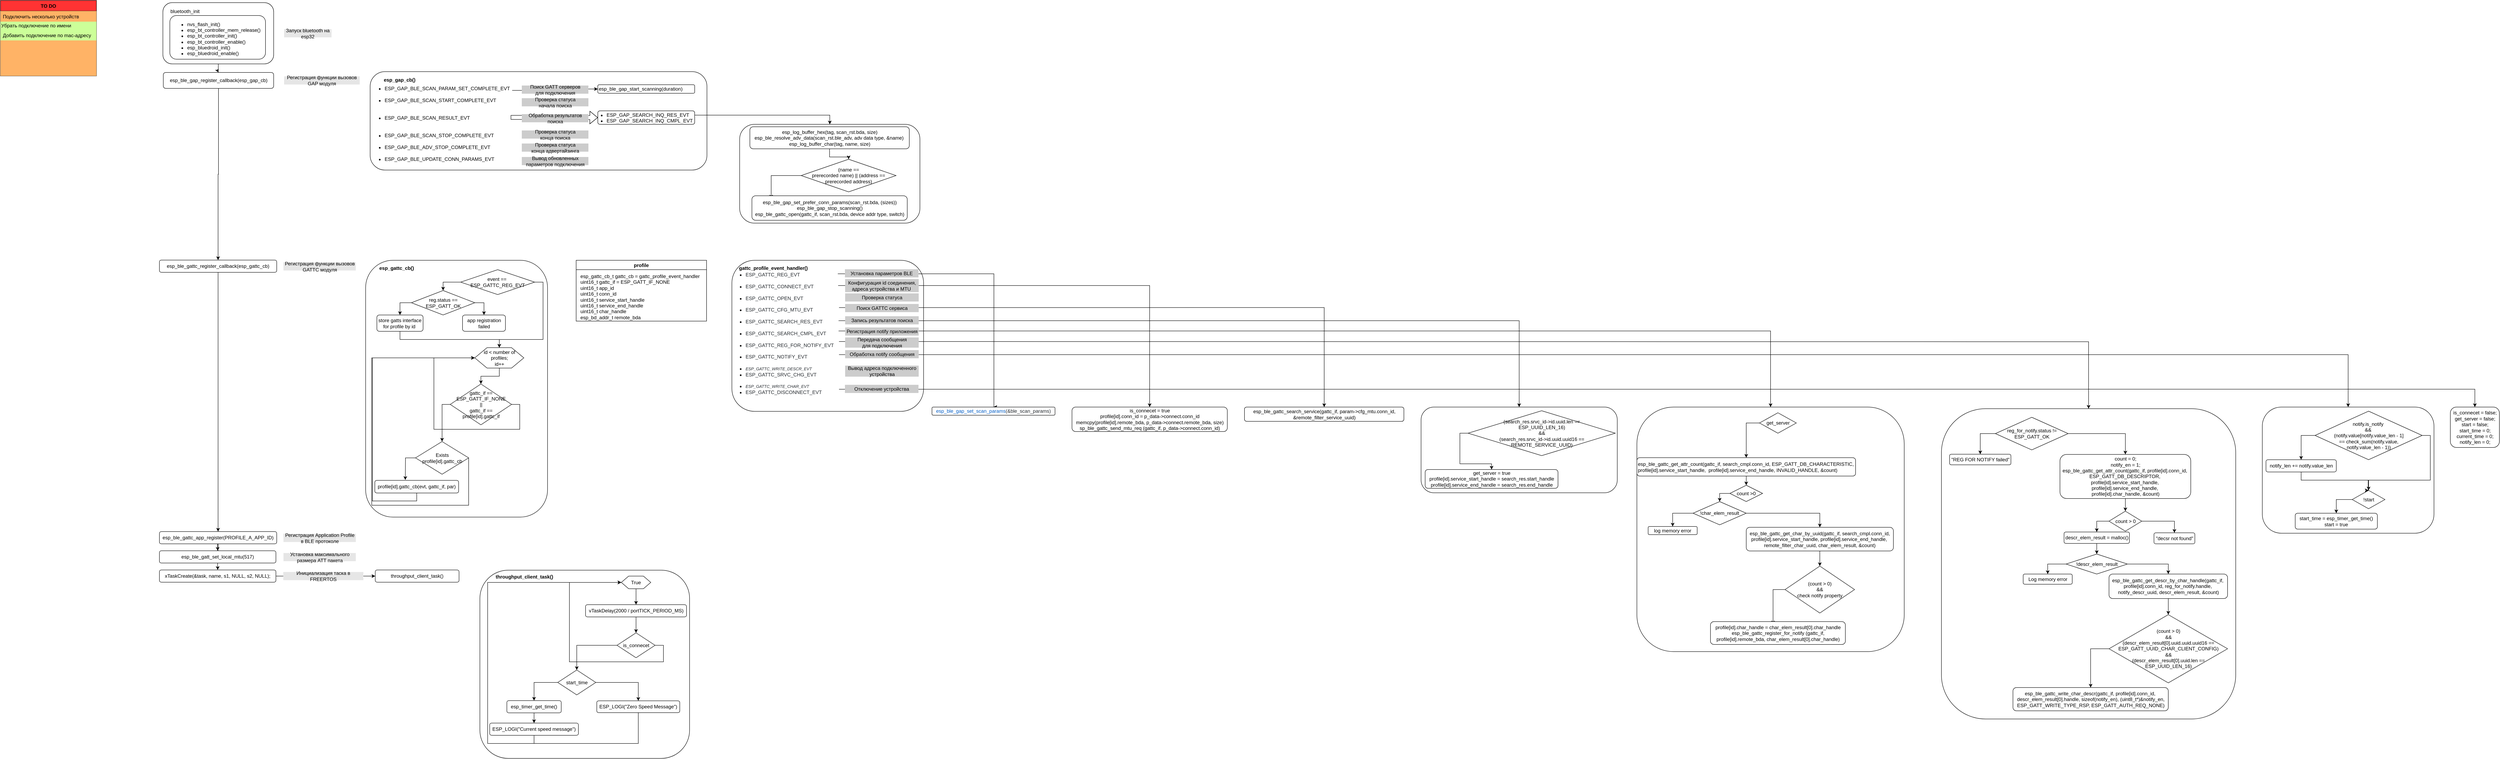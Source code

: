 <mxfile pages="1" version="11.2.4" type="github"><diagram id="eFUau2l4br_zj7SqDC2r" name="Page-1"><mxGraphModel dx="1041" dy="436" grid="1" gridSize="10" guides="1" tooltips="1" connect="1" arrows="1" fold="1" page="1" pageScale="1" pageWidth="827" pageHeight="1169" math="0" shadow="0"><root><mxCell id="0"/><mxCell id="1" parent="0"/><mxCell id="lcaCqLtSEQv4qt5QxFiG-63" value="" style="rounded=1;whiteSpace=wrap;html=1;" parent="1" vertex="1"><mxGeometry x="5573.5" y="1036" width="420" height="309" as="geometry"/></mxCell><mxCell id="vi2UaMDepS9Frm1sNCg7-20" value="" style="rounded=1;whiteSpace=wrap;html=1;shadow=0;fillColor=#FFFFFF;" parent="1" vertex="1"><mxGeometry x="933.5" y="676.5" width="445" height="629" as="geometry"/></mxCell><mxCell id="vi2UaMDepS9Frm1sNCg7-40" value="" style="rounded=1;whiteSpace=wrap;html=1;fillColor=#FFFFFF;" parent="1" vertex="1"><mxGeometry x="1848.5" y="343.5" width="441" height="242" as="geometry"/></mxCell><mxCell id="jvg7E0xUtV_aagMApHEI-1" value="" style="rounded=1;whiteSpace=wrap;html=1;shadow=0;fillColor=#FFFFFF;" parent="1" vertex="1"><mxGeometry x="944.5" y="214.5" width="824" height="241" as="geometry"/></mxCell><mxCell id="jvg7E0xUtV_aagMApHEI-121" value="" style="rounded=1;whiteSpace=wrap;html=1;shadow=0;fillColor=#FFFFFF;" parent="1" vertex="1"><mxGeometry x="1501.5" y="310.5" width="237" height="33" as="geometry"/></mxCell><mxCell id="vi2UaMDepS9Frm1sNCg7-41" style="edgeStyle=orthogonalEdgeStyle;rounded=0;orthogonalLoop=1;jettySize=auto;html=1;exitX=1;exitY=0.5;exitDx=0;exitDy=0;entryX=0.5;entryY=0;entryDx=0;entryDy=0;" parent="1" source="jvg7E0xUtV_aagMApHEI-122" target="vi2UaMDepS9Frm1sNCg7-40" edge="1"><mxGeometry relative="1" as="geometry"/></mxCell><mxCell id="jvg7E0xUtV_aagMApHEI-122" value="&lt;ul&gt;&lt;li&gt;ESP_GAP_SEARCH_INQ_RES_EVT&lt;/li&gt;&lt;li&gt;ESP_GAP_SEARCH_INQ_CMPL_EVT&lt;br&gt;&lt;/li&gt;&lt;/ul&gt;" style="text;strokeColor=none;fillColor=none;html=1;whiteSpace=wrap;verticalAlign=middle;overflow=hidden;shadow=0;" parent="1" vertex="1"><mxGeometry x="1480.5" y="299.5" width="258" height="43" as="geometry"/></mxCell><mxCell id="jvg7E0xUtV_aagMApHEI-19" style="edgeStyle=orthogonalEdgeStyle;rounded=0;orthogonalLoop=1;jettySize=auto;html=1;exitX=0.5;exitY=1;exitDx=0;exitDy=0;" parent="1" source="jvg7E0xUtV_aagMApHEI-21" target="jvg7E0xUtV_aagMApHEI-24" edge="1"><mxGeometry relative="1" as="geometry"/></mxCell><mxCell id="jvg7E0xUtV_aagMApHEI-21" value="" style="rounded=1;whiteSpace=wrap;html=1;" parent="1" vertex="1"><mxGeometry x="437.5" y="45.5" width="271" height="150" as="geometry"/></mxCell><mxCell id="jvg7E0xUtV_aagMApHEI-22" value="Запуск bluetooth на esp32" style="text;html=1;strokeColor=none;fillColor=#E6E6E6;align=center;verticalAlign=middle;whiteSpace=wrap;rounded=0;" parent="1" vertex="1"><mxGeometry x="734" y="110.5" width="116" height="20" as="geometry"/></mxCell><mxCell id="jvg7E0xUtV_aagMApHEI-23" style="edgeStyle=orthogonalEdgeStyle;rounded=0;orthogonalLoop=1;jettySize=auto;html=1;exitX=0.5;exitY=1;exitDx=0;exitDy=0;entryX=0.5;entryY=0;entryDx=0;entryDy=0;" parent="1" source="jvg7E0xUtV_aagMApHEI-24" target="jvg7E0xUtV_aagMApHEI-94" edge="1"><mxGeometry relative="1" as="geometry"/></mxCell><mxCell id="jvg7E0xUtV_aagMApHEI-24" value="esp_ble_gap_register_callback(esp_gap_cb)" style="rounded=1;whiteSpace=wrap;html=1;align=center;" parent="1" vertex="1"><mxGeometry x="438.5" y="216.5" width="270" height="39" as="geometry"/></mxCell><mxCell id="jvg7E0xUtV_aagMApHEI-25" style="edgeStyle=orthogonalEdgeStyle;rounded=0;orthogonalLoop=1;jettySize=auto;html=1;exitX=0.5;exitY=1;exitDx=0;exitDy=0;" parent="1" source="jvg7E0xUtV_aagMApHEI-27" target="jvg7E0xUtV_aagMApHEI-31" edge="1"><mxGeometry relative="1" as="geometry"/></mxCell><mxCell id="jvg7E0xUtV_aagMApHEI-26" style="edgeStyle=orthogonalEdgeStyle;rounded=0;orthogonalLoop=1;jettySize=auto;html=1;exitX=0.5;exitY=1;exitDx=0;exitDy=0;entryX=0.5;entryY=0;entryDx=0;entryDy=0;" parent="1" source="jvg7E0xUtV_aagMApHEI-27" target="jvg7E0xUtV_aagMApHEI-31" edge="1"><mxGeometry relative="1" as="geometry"/></mxCell><mxCell id="jvg7E0xUtV_aagMApHEI-27" value="esp_ble_gattc_app_register(PROFILE_A_APP_ID)" style="rounded=1;whiteSpace=wrap;html=1;" parent="1" vertex="1"><mxGeometry x="429" y="1341" width="287" height="30" as="geometry"/></mxCell><mxCell id="jvg7E0xUtV_aagMApHEI-28" value="Регистрация функции вызовов&lt;br&gt;GAP модуля" style="text;html=1;strokeColor=none;fillColor=#E6E6E6;align=center;verticalAlign=middle;whiteSpace=wrap;rounded=0;" parent="1" vertex="1"><mxGeometry x="734" y="226" width="185" height="20" as="geometry"/></mxCell><mxCell id="jvg7E0xUtV_aagMApHEI-29" style="edgeStyle=orthogonalEdgeStyle;rounded=0;orthogonalLoop=1;jettySize=auto;html=1;exitX=0.5;exitY=1;exitDx=0;exitDy=0;entryX=0.5;entryY=0;entryDx=0;entryDy=0;" parent="1" source="jvg7E0xUtV_aagMApHEI-31" target="jvg7E0xUtV_aagMApHEI-34" edge="1"><mxGeometry relative="1" as="geometry"/></mxCell><mxCell id="jvg7E0xUtV_aagMApHEI-31" value="&lt;span class=&quot;pl-c1&quot;&gt;esp_ble_gatt_set_local_mtu&lt;/span&gt;(&lt;span class=&quot;pl-c1&quot;&gt;517&lt;/span&gt;)" style="rounded=1;whiteSpace=wrap;html=1;" parent="1" vertex="1"><mxGeometry x="429" y="1388" width="285" height="30" as="geometry"/></mxCell><mxCell id="jvg7E0xUtV_aagMApHEI-32" style="edgeStyle=orthogonalEdgeStyle;rounded=0;orthogonalLoop=1;jettySize=auto;html=1;exitX=1;exitY=0.5;exitDx=0;exitDy=0;" parent="1" source="jvg7E0xUtV_aagMApHEI-34" target="jvg7E0xUtV_aagMApHEI-53" edge="1"><mxGeometry relative="1" as="geometry"/></mxCell><mxCell id="jvg7E0xUtV_aagMApHEI-34" value="&lt;span class=&quot;pl-c1&quot;&gt;xTaskCreate&lt;/span&gt;(&amp;amp;task, &lt;span class=&quot;pl-s&quot;&gt;&lt;span class=&quot;pl-pds&quot;&gt;name&lt;/span&gt;&lt;span class=&quot;pl-pds&quot;&gt;&lt;/span&gt;&lt;/span&gt;, &lt;span class=&quot;pl-c1&quot;&gt;s1&lt;/span&gt;, &lt;span class=&quot;pl-c1&quot;&gt;NULL&lt;/span&gt;, s&lt;span class=&quot;pl-c1&quot;&gt;2&lt;/span&gt;, &lt;span class=&quot;pl-c1&quot;&gt;NULL&lt;/span&gt;);" style="rounded=1;whiteSpace=wrap;html=1;" parent="1" vertex="1"><mxGeometry x="429" y="1435" width="285" height="30" as="geometry"/></mxCell><mxCell id="jvg7E0xUtV_aagMApHEI-40" value="Регистрация Application Profile&lt;br&gt;в BLE протоколе" style="text;html=1;strokeColor=none;fillColor=#E6E6E6;align=center;verticalAlign=middle;whiteSpace=wrap;rounded=0;" parent="1" vertex="1"><mxGeometry x="732.5" y="1346.5" width="177" height="20" as="geometry"/></mxCell><mxCell id="jvg7E0xUtV_aagMApHEI-50" value="Установка максимального размера ATT пакета" style="text;html=1;strokeColor=none;fillColor=#E6E6E6;align=center;verticalAlign=middle;whiteSpace=wrap;rounded=0;" parent="1" vertex="1"><mxGeometry x="732.5" y="1393.5" width="177" height="20" as="geometry"/></mxCell><mxCell id="jvg7E0xUtV_aagMApHEI-51" value="Инициализация таска в FREERTOS" style="text;html=1;strokeColor=none;fillColor=#E6E6E6;align=center;verticalAlign=middle;whiteSpace=wrap;rounded=0;" parent="1" vertex="1"><mxGeometry x="732" y="1440" width="196" height="20" as="geometry"/></mxCell><mxCell id="jvg7E0xUtV_aagMApHEI-53" value="throughput_client_task()" style="rounded=1;whiteSpace=wrap;html=1;shadow=0;fillColor=#FFFFFF;" parent="1" vertex="1"><mxGeometry x="957" y="1435" width="205" height="30" as="geometry"/></mxCell><mxCell id="jvg7E0xUtV_aagMApHEI-79" value="TO DO" style="swimlane;fontStyle=1;childLayout=stackLayout;horizontal=1;startSize=26;fillColor=#FF3333;horizontalStack=0;resizeParent=1;resizeParentMax=0;resizeLast=0;collapsible=1;marginBottom=0;shadow=0;" parent="1" vertex="1"><mxGeometry x="40" y="40" width="235" height="185" as="geometry"><mxRectangle x="825" y="28" width="65" height="26" as="alternateBounds"/></mxGeometry></mxCell><mxCell id="jvg7E0xUtV_aagMApHEI-80" value="Подключить несколько устройств" style="text;strokeColor=none;fillColor=#FFB366;align=left;verticalAlign=top;spacingLeft=4;spacingRight=4;overflow=hidden;rotatable=0;points=[[0,0.5],[1,0.5]];portConstraint=eastwest;" parent="jvg7E0xUtV_aagMApHEI-79" vertex="1"><mxGeometry y="26" width="235" height="26" as="geometry"/></mxCell><mxCell id="jvg7E0xUtV_aagMApHEI-81" value="Убрать подключение по имени" style="text;html=1;strokeColor=none;fillColor=#CCFF99;align=left;verticalAlign=middle;whiteSpace=wrap;rounded=0;" parent="jvg7E0xUtV_aagMApHEI-79" vertex="1"><mxGeometry y="52" width="235" height="20" as="geometry"/></mxCell><mxCell id="jvg7E0xUtV_aagMApHEI-82" value="Добавить подключение по mac-адресу" style="text;strokeColor=none;fillColor=#CCFF99;align=left;verticalAlign=top;spacingLeft=4;spacingRight=4;overflow=hidden;rotatable=0;points=[[0,0.5],[1,0.5]];portConstraint=eastwest;" parent="jvg7E0xUtV_aagMApHEI-79" vertex="1"><mxGeometry y="72" width="235" height="26" as="geometry"/></mxCell><mxCell id="jvg7E0xUtV_aagMApHEI-83" value="" style="text;strokeColor=none;fillColor=#FFB366;align=left;verticalAlign=top;spacingLeft=4;spacingRight=4;overflow=hidden;rotatable=0;points=[[0,0.5],[1,0.5]];portConstraint=eastwest;" parent="jvg7E0xUtV_aagMApHEI-79" vertex="1"><mxGeometry y="98" width="235" height="27" as="geometry"/></mxCell><mxCell id="jvg7E0xUtV_aagMApHEI-84" value="" style="text;html=1;strokeColor=none;fillColor=#FFB366;align=left;verticalAlign=middle;whiteSpace=wrap;rounded=0;shadow=0;" parent="jvg7E0xUtV_aagMApHEI-79" vertex="1"><mxGeometry y="125" width="235" height="20" as="geometry"/></mxCell><mxCell id="jvg7E0xUtV_aagMApHEI-85" value="" style="text;html=1;strokeColor=none;fillColor=#FFB366;align=left;verticalAlign=middle;whiteSpace=wrap;rounded=0;shadow=0;" parent="jvg7E0xUtV_aagMApHEI-79" vertex="1"><mxGeometry y="145" width="235" height="20" as="geometry"/></mxCell><mxCell id="jvg7E0xUtV_aagMApHEI-86" value="" style="text;html=1;strokeColor=none;fillColor=#FFB366;align=left;verticalAlign=middle;whiteSpace=wrap;rounded=0;shadow=0;" parent="jvg7E0xUtV_aagMApHEI-79" vertex="1"><mxGeometry y="165" width="235" height="20" as="geometry"/></mxCell><mxCell id="jvg7E0xUtV_aagMApHEI-93" style="edgeStyle=orthogonalEdgeStyle;rounded=0;orthogonalLoop=1;jettySize=auto;html=1;exitX=0.5;exitY=1;exitDx=0;exitDy=0;entryX=0.5;entryY=0;entryDx=0;entryDy=0;" parent="1" source="jvg7E0xUtV_aagMApHEI-94" target="jvg7E0xUtV_aagMApHEI-27" edge="1"><mxGeometry relative="1" as="geometry"/></mxCell><mxCell id="jvg7E0xUtV_aagMApHEI-94" value="esp_ble_gattc_register_callback(esp_gattc_cb)" style="rounded=1;whiteSpace=wrap;html=1;fillColor=none;" parent="1" vertex="1"><mxGeometry x="429" y="676" width="287" height="30" as="geometry"/></mxCell><mxCell id="jvg7E0xUtV_aagMApHEI-95" value="Регистрация функции вызовов&lt;br&gt;GATTC модуля" style="text;html=1;strokeColor=none;fillColor=#E6E6E6;align=center;verticalAlign=middle;whiteSpace=wrap;rounded=0;" parent="1" vertex="1"><mxGeometry x="732.5" y="681.5" width="177" height="20" as="geometry"/></mxCell><mxCell id="jvg7E0xUtV_aagMApHEI-110" value="esp_ble_gap_start_scanning(duration)" style="rounded=1;whiteSpace=wrap;html=1;shadow=0;fillColor=#FFFFFF;align=left;" parent="1" vertex="1"><mxGeometry x="1501.5" y="246.5" width="237" height="21" as="geometry"/></mxCell><mxCell id="jvg7E0xUtV_aagMApHEI-112" value="&lt;b&gt;esp_gap_cb()&lt;/b&gt;" style="text;html=1;strokeColor=none;fillColor=none;align=left;verticalAlign=middle;whiteSpace=wrap;rounded=0;shadow=0;" parent="1" vertex="1"><mxGeometry x="976" y="224.5" width="158" height="20" as="geometry"/></mxCell><mxCell id="jvg7E0xUtV_aagMApHEI-113" style="edgeStyle=orthogonalEdgeStyle;rounded=0;orthogonalLoop=1;jettySize=auto;html=1;exitX=1.01;exitY=0.124;exitDx=0;exitDy=0;exitPerimeter=0;entryX=0;entryY=0.5;entryDx=0;entryDy=0;" parent="1" source="jvg7E0xUtV_aagMApHEI-117" target="jvg7E0xUtV_aagMApHEI-110" edge="1"><mxGeometry relative="1" as="geometry"><mxPoint x="1275.5" y="258.5" as="sourcePoint"/><mxPoint x="1328.5" y="258.5" as="targetPoint"/></mxGeometry></mxCell><mxCell id="vi2UaMDepS9Frm1sNCg7-1" style="edgeStyle=orthogonalEdgeStyle;rounded=0;orthogonalLoop=1;jettySize=auto;html=1;exitX=1;exitY=0.44;exitDx=0;exitDy=0;entryX=0;entryY=0.5;entryDx=0;entryDy=0;exitPerimeter=0;shape=flexArrow;" parent="1" source="jvg7E0xUtV_aagMApHEI-117" target="jvg7E0xUtV_aagMApHEI-121" edge="1"><mxGeometry relative="1" as="geometry"/></mxCell><mxCell id="jvg7E0xUtV_aagMApHEI-117" value="&lt;ul&gt;&lt;li&gt;ESP_GAP_BLE_SCAN_PARAM_SET_COMPLETE_EVT&lt;br&gt;&lt;br&gt;&lt;/li&gt;&lt;li&gt;ESP_GAP_BLE_SCAN_START_COMPLETE_EVT&lt;br&gt;&lt;br&gt;&lt;br&gt;&lt;/li&gt;&lt;li&gt;ESP_GAP_BLE_SCAN_RESULT_EVT&lt;br&gt;&lt;br&gt;&lt;br&gt;&lt;/li&gt;&lt;li&gt;ESP_GAP_BLE_SCAN_STOP_COMPLETE_EVT&lt;br&gt;&lt;br&gt;&lt;/li&gt;&lt;li&gt;ESP_GAP_BLE_ADV_STOP_COMPLETE_EVT&lt;br&gt;&lt;br&gt;&lt;/li&gt;&lt;li&gt;ESP_GAP_BLE_UPDATE_CONN_PARAMS_EVT&lt;/li&gt;&lt;/ul&gt;" style="text;strokeColor=none;fillColor=none;html=1;whiteSpace=wrap;verticalAlign=middle;overflow=hidden;shadow=0;" parent="1" vertex="1"><mxGeometry x="937.5" y="234.5" width="351" height="209" as="geometry"/></mxCell><mxCell id="vi2UaMDepS9Frm1sNCg7-15" style="edgeStyle=orthogonalEdgeStyle;rounded=0;orthogonalLoop=1;jettySize=auto;html=1;exitX=0.5;exitY=1;exitDx=0;exitDy=0;entryX=0.5;entryY=0;entryDx=0;entryDy=0;" parent="1" source="jvg7E0xUtV_aagMApHEI-123" target="vi2UaMDepS9Frm1sNCg7-13" edge="1"><mxGeometry relative="1" as="geometry"/></mxCell><mxCell id="jvg7E0xUtV_aagMApHEI-123" value="esp_log_buffer_hex(tag, scan_rst.bda, size)&lt;br&gt;esp_ble_resolve_adv_data(scan_rst.ble_adv, adv data type, &amp;amp;name)&amp;nbsp;&lt;br&gt;esp_log_buffer_char(tag, name, size)&lt;br&gt;" style="rounded=1;whiteSpace=wrap;html=1;shadow=0;fillColor=#FFFFFF;align=center;" parent="1" vertex="1"><mxGeometry x="1873.5" y="349.5" width="390" height="54" as="geometry"/></mxCell><mxCell id="jvg7E0xUtV_aagMApHEI-257" value="bluetooth_init" style="text;html=1;strokeColor=none;fillColor=none;align=left;verticalAlign=middle;whiteSpace=wrap;rounded=0;" parent="1" vertex="1"><mxGeometry x="454" y="56.833" width="40" height="20" as="geometry"/></mxCell><mxCell id="jvg7E0xUtV_aagMApHEI-16" value="" style="rounded=1;whiteSpace=wrap;html=1;" parent="1" vertex="1"><mxGeometry x="454.5" y="77" width="234" height="107" as="geometry"/></mxCell><mxCell id="jvg7E0xUtV_aagMApHEI-17" value="&lt;ul&gt;&lt;li&gt;nvs_flash_init()&lt;/li&gt;&lt;li&gt;esp_bt_controller_mem_release()&lt;/li&gt;&lt;li&gt;esp_bt_controller_init()&lt;/li&gt;&lt;li&gt;esp_bt_controller_enable()&lt;/li&gt;&lt;li&gt;esp_bluedroid_init()&lt;/li&gt;&lt;li&gt;esp_bluedroid_enable()&lt;/li&gt;&lt;/ul&gt;" style="text;strokeColor=none;fillColor=none;html=1;whiteSpace=wrap;verticalAlign=middle;overflow=hidden;" parent="1" vertex="1"><mxGeometry x="454.5" y="77" width="228" height="104" as="geometry"/></mxCell><mxCell id="jvg7E0xUtV_aagMApHEI-258" value="Поиск GATT серверов&lt;br&gt;для подключения" style="text;html=1;strokeColor=none;fillColor=#CCCCCC;align=center;verticalAlign=middle;whiteSpace=wrap;rounded=0;" parent="1" vertex="1"><mxGeometry x="1315.5" y="248.5" width="163" height="20" as="geometry"/></mxCell><mxCell id="vi2UaMDepS9Frm1sNCg7-2" value="Проверка статуса &lt;br&gt;начала поиска" style="text;html=1;strokeColor=none;fillColor=#CCCCCC;align=center;verticalAlign=middle;whiteSpace=wrap;rounded=0;" parent="1" vertex="1"><mxGeometry x="1315.5" y="279.5" width="163" height="20" as="geometry"/></mxCell><mxCell id="vi2UaMDepS9Frm1sNCg7-7" value="Обработка результатов поиска" style="text;html=1;strokeColor=none;fillColor=#CCCCCC;align=center;verticalAlign=middle;whiteSpace=wrap;rounded=0;" parent="1" vertex="1"><mxGeometry x="1315.5" y="318.5" width="163" height="20" as="geometry"/></mxCell><mxCell id="vi2UaMDepS9Frm1sNCg7-8" value="Проверка статуса&lt;br&gt;конца поиска" style="text;html=1;strokeColor=none;fillColor=#CCCCCC;align=center;verticalAlign=middle;whiteSpace=wrap;rounded=0;" parent="1" vertex="1"><mxGeometry x="1315.5" y="358.5" width="163" height="20" as="geometry"/></mxCell><mxCell id="vi2UaMDepS9Frm1sNCg7-9" value="Проверка статуса&lt;br&gt;конца адвертайзинга" style="text;html=1;strokeColor=none;fillColor=#CCCCCC;align=center;verticalAlign=middle;whiteSpace=wrap;rounded=0;" parent="1" vertex="1"><mxGeometry x="1315.5" y="390.5" width="163" height="20" as="geometry"/></mxCell><mxCell id="vi2UaMDepS9Frm1sNCg7-10" value="Вывод обновленных параметров подключения" style="text;html=1;strokeColor=none;fillColor=#CCCCCC;align=center;verticalAlign=middle;whiteSpace=wrap;rounded=0;" parent="1" vertex="1"><mxGeometry x="1315.5" y="423.5" width="163" height="20" as="geometry"/></mxCell><mxCell id="vi2UaMDepS9Frm1sNCg7-19" style="edgeStyle=orthogonalEdgeStyle;rounded=0;orthogonalLoop=1;jettySize=auto;html=1;exitX=0;exitY=0.5;exitDx=0;exitDy=0;entryX=0.124;entryY=0.111;entryDx=0;entryDy=0;entryPerimeter=0;" parent="1" source="vi2UaMDepS9Frm1sNCg7-13" target="vi2UaMDepS9Frm1sNCg7-18" edge="1"><mxGeometry relative="1" as="geometry"><Array as="points"><mxPoint x="1925.5" y="468.5"/></Array></mxGeometry></mxCell><mxCell id="vi2UaMDepS9Frm1sNCg7-13" value="(name == &lt;br&gt;prerecorded name) || (address ==&lt;br&gt;prerecorded address)" style="rhombus;whiteSpace=wrap;html=1;fillColor=#FFFFFF;" parent="1" vertex="1"><mxGeometry x="1999" y="429" width="232" height="80" as="geometry"/></mxCell><mxCell id="vi2UaMDepS9Frm1sNCg7-18" value="esp_ble_gap_set_prefer_conn_params(scan_rst.bda, (sizes))&lt;br&gt;esp_ble_gap_stop_scanning()&lt;br&gt;esp_ble_gattc_open(gattc_if, scan_rst.bda, device addr type, switch)" style="rounded=1;whiteSpace=wrap;html=1;fillColor=#FFFFFF;" parent="1" vertex="1"><mxGeometry x="1878.5" y="518.5" width="380" height="60" as="geometry"/></mxCell><mxCell id="vi2UaMDepS9Frm1sNCg7-24" value="&lt;b&gt;esp_gattc_cb()&lt;/b&gt;" style="text;html=1;strokeColor=none;fillColor=none;align=left;verticalAlign=middle;whiteSpace=wrap;rounded=0;shadow=0;" parent="1" vertex="1"><mxGeometry x="964.5" y="686" width="158" height="20" as="geometry"/></mxCell><mxCell id="vi2UaMDepS9Frm1sNCg7-44" style="edgeStyle=orthogonalEdgeStyle;rounded=0;orthogonalLoop=1;jettySize=auto;html=1;exitX=0;exitY=0.5;exitDx=0;exitDy=0;" parent="1" source="vi2UaMDepS9Frm1sNCg7-42" target="vi2UaMDepS9Frm1sNCg7-43" edge="1"><mxGeometry relative="1" as="geometry"/></mxCell><mxCell id="vi2UaMDepS9Frm1sNCg7-52" style="edgeStyle=orthogonalEdgeStyle;rounded=0;orthogonalLoop=1;jettySize=auto;html=1;exitX=1;exitY=0.5;exitDx=0;exitDy=0;entryX=0.5;entryY=0;entryDx=0;entryDy=0;" parent="1" source="vi2UaMDepS9Frm1sNCg7-42" target="vi2UaMDepS9Frm1sNCg7-51" edge="1"><mxGeometry relative="1" as="geometry"><Array as="points"><mxPoint x="1367.5" y="730.5"/><mxPoint x="1367.5" y="870.5"/><mxPoint x="1260.5" y="870.5"/></Array></mxGeometry></mxCell><mxCell id="vi2UaMDepS9Frm1sNCg7-42" value="event ==&amp;nbsp; ESP_GATTC_REG_EVT" style="rhombus;whiteSpace=wrap;html=1;fillColor=#FFFFFF;" parent="1" vertex="1"><mxGeometry x="1166" y="699.5" width="181" height="61" as="geometry"/></mxCell><mxCell id="vi2UaMDepS9Frm1sNCg7-45" style="edgeStyle=orthogonalEdgeStyle;rounded=0;orthogonalLoop=1;jettySize=auto;html=1;exitX=0;exitY=0.5;exitDx=0;exitDy=0;" parent="1" source="vi2UaMDepS9Frm1sNCg7-43" target="vi2UaMDepS9Frm1sNCg7-46" edge="1"><mxGeometry relative="1" as="geometry"><mxPoint x="1000.5" y="830.5" as="targetPoint"/></mxGeometry></mxCell><mxCell id="vi2UaMDepS9Frm1sNCg7-49" style="edgeStyle=orthogonalEdgeStyle;rounded=0;orthogonalLoop=1;jettySize=auto;html=1;exitX=1;exitY=0.5;exitDx=0;exitDy=0;" parent="1" source="vi2UaMDepS9Frm1sNCg7-43" target="vi2UaMDepS9Frm1sNCg7-50" edge="1"><mxGeometry relative="1" as="geometry"><mxPoint x="1220.5" y="810.5" as="targetPoint"/></mxGeometry></mxCell><mxCell id="vi2UaMDepS9Frm1sNCg7-43" value="reg.status == ESP_GATT_OK" style="rhombus;whiteSpace=wrap;html=1;fillColor=#FFFFFF;" parent="1" vertex="1"><mxGeometry x="1045.5" y="750.5" width="155" height="60" as="geometry"/></mxCell><mxCell id="vi2UaMDepS9Frm1sNCg7-53" style="edgeStyle=orthogonalEdgeStyle;rounded=0;orthogonalLoop=1;jettySize=auto;html=1;exitX=0.5;exitY=1;exitDx=0;exitDy=0;" parent="1" source="vi2UaMDepS9Frm1sNCg7-46" target="vi2UaMDepS9Frm1sNCg7-51" edge="1"><mxGeometry relative="1" as="geometry"/></mxCell><mxCell id="vi2UaMDepS9Frm1sNCg7-46" value="store gatts interface for profile by id&amp;nbsp;" style="rounded=1;whiteSpace=wrap;html=1;" parent="1" vertex="1"><mxGeometry x="961" y="810.5" width="113" height="40" as="geometry"/></mxCell><mxCell id="vi2UaMDepS9Frm1sNCg7-50" value="app registration failed" style="rounded=1;whiteSpace=wrap;html=1;" parent="1" vertex="1"><mxGeometry x="1170.5" y="810.5" width="105" height="40" as="geometry"/></mxCell><mxCell id="vi2UaMDepS9Frm1sNCg7-55" style="edgeStyle=orthogonalEdgeStyle;rounded=0;orthogonalLoop=1;jettySize=auto;html=1;exitX=0.5;exitY=1;exitDx=0;exitDy=0;entryX=0.5;entryY=0;entryDx=0;entryDy=0;" parent="1" source="vi2UaMDepS9Frm1sNCg7-51" target="vi2UaMDepS9Frm1sNCg7-54" edge="1"><mxGeometry relative="1" as="geometry"/></mxCell><mxCell id="vi2UaMDepS9Frm1sNCg7-51" value="id &amp;lt; number of profiles;&lt;br&gt;id++" style="shape=hexagon;perimeter=hexagonPerimeter2;whiteSpace=wrap;html=1;" parent="1" vertex="1"><mxGeometry x="1200.5" y="890.5" width="120" height="50" as="geometry"/></mxCell><mxCell id="vi2UaMDepS9Frm1sNCg7-57" style="edgeStyle=orthogonalEdgeStyle;rounded=0;orthogonalLoop=1;jettySize=auto;html=1;exitX=0;exitY=0.5;exitDx=0;exitDy=0;entryX=0.5;entryY=0;entryDx=0;entryDy=0;" parent="1" source="vi2UaMDepS9Frm1sNCg7-54" target="vi2UaMDepS9Frm1sNCg7-56" edge="1"><mxGeometry relative="1" as="geometry"/></mxCell><mxCell id="vi2UaMDepS9Frm1sNCg7-58" style="edgeStyle=orthogonalEdgeStyle;rounded=0;orthogonalLoop=1;jettySize=auto;html=1;exitX=1;exitY=0.5;exitDx=0;exitDy=0;entryX=0;entryY=0.5;entryDx=0;entryDy=0;" parent="1" source="vi2UaMDepS9Frm1sNCg7-54" target="vi2UaMDepS9Frm1sNCg7-51" edge="1"><mxGeometry relative="1" as="geometry"><Array as="points"><mxPoint x="1310.5" y="1029.5"/><mxPoint x="1310.5" y="1090.5"/><mxPoint x="1100.5" y="1090.5"/><mxPoint x="1100.5" y="915.5"/></Array></mxGeometry></mxCell><mxCell id="vi2UaMDepS9Frm1sNCg7-54" value="gattc_if == ESP_GATT_IF_NONE&lt;br&gt;||&lt;br&gt;gattc_if == profile[id].gattc_if" style="rhombus;whiteSpace=wrap;html=1;fillColor=#FFFFFF;" parent="1" vertex="1"><mxGeometry x="1140.5" y="979.5" width="150" height="100" as="geometry"/></mxCell><mxCell id="vi2UaMDepS9Frm1sNCg7-59" style="edgeStyle=orthogonalEdgeStyle;rounded=0;orthogonalLoop=1;jettySize=auto;html=1;exitX=0;exitY=0.5;exitDx=0;exitDy=0;" parent="1" source="vi2UaMDepS9Frm1sNCg7-56" edge="1"><mxGeometry relative="1" as="geometry"><mxPoint x="1030.5" y="1214.5" as="targetPoint"/></mxGeometry></mxCell><mxCell id="vi2UaMDepS9Frm1sNCg7-62" style="edgeStyle=orthogonalEdgeStyle;rounded=0;orthogonalLoop=1;jettySize=auto;html=1;exitX=1;exitY=0.5;exitDx=0;exitDy=0;entryX=0;entryY=0.5;entryDx=0;entryDy=0;" parent="1" source="vi2UaMDepS9Frm1sNCg7-56" target="vi2UaMDepS9Frm1sNCg7-51" edge="1"><mxGeometry relative="1" as="geometry"><Array as="points"><mxPoint x="1185.5" y="1276.5"/><mxPoint x="948.5" y="1276.5"/><mxPoint x="948.5" y="915.5"/></Array></mxGeometry></mxCell><mxCell id="vi2UaMDepS9Frm1sNCg7-56" value="Exists profile[id].gattc_cb" style="rhombus;whiteSpace=wrap;html=1;fillColor=#FFFFFF;" parent="1" vertex="1"><mxGeometry x="1055.5" y="1120.5" width="130" height="80" as="geometry"/></mxCell><mxCell id="vi2UaMDepS9Frm1sNCg7-61" style="edgeStyle=orthogonalEdgeStyle;rounded=0;orthogonalLoop=1;jettySize=auto;html=1;exitX=0.5;exitY=1;exitDx=0;exitDy=0;entryX=0;entryY=0.5;entryDx=0;entryDy=0;" parent="1" source="vi2UaMDepS9Frm1sNCg7-60" target="vi2UaMDepS9Frm1sNCg7-51" edge="1"><mxGeometry relative="1" as="geometry"><Array as="points"><mxPoint x="1059" y="1266"/><mxPoint x="950" y="1266"/><mxPoint x="950" y="916"/></Array></mxGeometry></mxCell><mxCell id="vi2UaMDepS9Frm1sNCg7-60" value="profile[id].gattc_cb(evt, gattc_if, par)" style="rounded=1;whiteSpace=wrap;html=1;" parent="1" vertex="1"><mxGeometry x="956" y="1215.5" width="205" height="31" as="geometry"/></mxCell><mxCell id="q0NPj6BYGM8dbdWIDjN2-1" value="" style="rounded=1;whiteSpace=wrap;html=1;" parent="1" vertex="1"><mxGeometry x="1213" y="1435.5" width="513" height="461" as="geometry"/></mxCell><mxCell id="q0NPj6BYGM8dbdWIDjN2-2" value="&lt;b&gt;throughput_client_task()&lt;/b&gt;" style="text;html=1;strokeColor=none;fillColor=none;align=center;verticalAlign=middle;whiteSpace=wrap;rounded=0;" parent="1" vertex="1"><mxGeometry x="1301.5" y="1442" width="40" height="20" as="geometry"/></mxCell><mxCell id="q0NPj6BYGM8dbdWIDjN2-9" style="edgeStyle=orthogonalEdgeStyle;rounded=0;orthogonalLoop=1;jettySize=auto;html=1;exitX=0.5;exitY=1;exitDx=0;exitDy=0;entryX=0.5;entryY=0;entryDx=0;entryDy=0;" parent="1" source="q0NPj6BYGM8dbdWIDjN2-5" target="q0NPj6BYGM8dbdWIDjN2-8" edge="1"><mxGeometry relative="1" as="geometry"/></mxCell><mxCell id="q0NPj6BYGM8dbdWIDjN2-5" value="&lt;div&gt;True&lt;/div&gt;" style="shape=hexagon;perimeter=hexagonPerimeter2;whiteSpace=wrap;html=1;" parent="1" vertex="1"><mxGeometry x="1559" y="1450" width="72" height="31" as="geometry"/></mxCell><mxCell id="q0NPj6BYGM8dbdWIDjN2-11" style="edgeStyle=orthogonalEdgeStyle;rounded=0;orthogonalLoop=1;jettySize=auto;html=1;exitX=0.5;exitY=1;exitDx=0;exitDy=0;entryX=0.5;entryY=0;entryDx=0;entryDy=0;" parent="1" source="q0NPj6BYGM8dbdWIDjN2-8" target="q0NPj6BYGM8dbdWIDjN2-10" edge="1"><mxGeometry relative="1" as="geometry"/></mxCell><mxCell id="q0NPj6BYGM8dbdWIDjN2-8" value="&lt;span class=&quot;pl-c1&quot;&gt;vTaskDelay&lt;/span&gt;(&lt;span class=&quot;pl-c1&quot;&gt;2000&lt;/span&gt; / portTICK_PERIOD_MS)" style="rounded=1;whiteSpace=wrap;html=1;" parent="1" vertex="1"><mxGeometry x="1471.5" y="1520" width="247" height="30" as="geometry"/></mxCell><mxCell id="q0NPj6BYGM8dbdWIDjN2-13" value="" style="edgeStyle=orthogonalEdgeStyle;rounded=0;orthogonalLoop=1;jettySize=auto;html=1;entryX=0.5;entryY=0;entryDx=0;entryDy=0;" parent="1" source="q0NPj6BYGM8dbdWIDjN2-10" target="q0NPj6BYGM8dbdWIDjN2-12" edge="1"><mxGeometry relative="1" as="geometry"/></mxCell><mxCell id="q0NPj6BYGM8dbdWIDjN2-14" style="edgeStyle=orthogonalEdgeStyle;rounded=0;orthogonalLoop=1;jettySize=auto;html=1;exitX=1;exitY=0.5;exitDx=0;exitDy=0;entryX=0;entryY=0.5;entryDx=0;entryDy=0;" parent="1" source="q0NPj6BYGM8dbdWIDjN2-10" target="q0NPj6BYGM8dbdWIDjN2-5" edge="1"><mxGeometry relative="1" as="geometry"><Array as="points"><mxPoint x="1662" y="1619"/><mxPoint x="1662" y="1660"/><mxPoint x="1432" y="1660"/><mxPoint x="1432" y="1465"/></Array></mxGeometry></mxCell><mxCell id="q0NPj6BYGM8dbdWIDjN2-10" value="is_connecet" style="rhombus;whiteSpace=wrap;html=1;" parent="1" vertex="1"><mxGeometry x="1548.5" y="1589" width="93" height="61" as="geometry"/></mxCell><mxCell id="q0NPj6BYGM8dbdWIDjN2-16" style="edgeStyle=orthogonalEdgeStyle;rounded=0;orthogonalLoop=1;jettySize=auto;html=1;exitX=1;exitY=0.5;exitDx=0;exitDy=0;entryX=0.5;entryY=0;entryDx=0;entryDy=0;" parent="1" source="q0NPj6BYGM8dbdWIDjN2-12" target="q0NPj6BYGM8dbdWIDjN2-15" edge="1"><mxGeometry relative="1" as="geometry"/></mxCell><mxCell id="q0NPj6BYGM8dbdWIDjN2-18" style="edgeStyle=orthogonalEdgeStyle;rounded=0;orthogonalLoop=1;jettySize=auto;html=1;exitX=0;exitY=0.5;exitDx=0;exitDy=0;entryX=0.5;entryY=0;entryDx=0;entryDy=0;" parent="1" source="q0NPj6BYGM8dbdWIDjN2-12" target="q0NPj6BYGM8dbdWIDjN2-17" edge="1"><mxGeometry relative="1" as="geometry"/></mxCell><mxCell id="q0NPj6BYGM8dbdWIDjN2-12" value="start_time" style="rhombus;whiteSpace=wrap;html=1;" parent="1" vertex="1"><mxGeometry x="1403.5" y="1680" width="93" height="61" as="geometry"/></mxCell><mxCell id="q0NPj6BYGM8dbdWIDjN2-22" style="edgeStyle=orthogonalEdgeStyle;rounded=0;orthogonalLoop=1;jettySize=auto;html=1;exitX=0.5;exitY=1;exitDx=0;exitDy=0;entryX=0;entryY=0.5;entryDx=0;entryDy=0;" parent="1" source="q0NPj6BYGM8dbdWIDjN2-15" target="q0NPj6BYGM8dbdWIDjN2-5" edge="1"><mxGeometry relative="1" as="geometry"><mxPoint x="1552" y="1810" as="targetPoint"/><Array as="points"><mxPoint x="1600" y="1860"/><mxPoint x="1232" y="1860"/><mxPoint x="1232" y="1465"/></Array></mxGeometry></mxCell><mxCell id="q0NPj6BYGM8dbdWIDjN2-15" value="ESP_LOGI(&quot;Zero Speed Message&quot;)" style="rounded=1;whiteSpace=wrap;html=1;" parent="1" vertex="1"><mxGeometry x="1499" y="1755.5" width="203" height="29" as="geometry"/></mxCell><mxCell id="q0NPj6BYGM8dbdWIDjN2-20" style="edgeStyle=orthogonalEdgeStyle;rounded=0;orthogonalLoop=1;jettySize=auto;html=1;exitX=0.5;exitY=1;exitDx=0;exitDy=0;entryX=0.5;entryY=0;entryDx=0;entryDy=0;" parent="1" source="q0NPj6BYGM8dbdWIDjN2-17" target="q0NPj6BYGM8dbdWIDjN2-19" edge="1"><mxGeometry relative="1" as="geometry"/></mxCell><mxCell id="q0NPj6BYGM8dbdWIDjN2-17" value="&lt;span class=&quot;pl-c1&quot;&gt;esp_timer_get_time&lt;/span&gt;()" style="rounded=1;whiteSpace=wrap;html=1;" parent="1" vertex="1"><mxGeometry x="1279" y="1755" width="133" height="30" as="geometry"/></mxCell><mxCell id="q0NPj6BYGM8dbdWIDjN2-21" style="edgeStyle=orthogonalEdgeStyle;rounded=0;orthogonalLoop=1;jettySize=auto;html=1;exitX=0.5;exitY=1;exitDx=0;exitDy=0;entryX=0;entryY=0.5;entryDx=0;entryDy=0;" parent="1" source="q0NPj6BYGM8dbdWIDjN2-19" target="q0NPj6BYGM8dbdWIDjN2-5" edge="1"><mxGeometry relative="1" as="geometry"><Array as="points"><mxPoint x="1345" y="1860"/><mxPoint x="1232" y="1860"/><mxPoint x="1232" y="1465"/></Array></mxGeometry></mxCell><mxCell id="q0NPj6BYGM8dbdWIDjN2-19" value="ESP_LOGI(&quot;Current speed message&quot;)" style="rounded=1;whiteSpace=wrap;html=1;" parent="1" vertex="1"><mxGeometry x="1237" y="1810" width="217" height="30" as="geometry"/></mxCell><mxCell id="q0NPj6BYGM8dbdWIDjN2-23" value="profile" style="swimlane;" parent="1" vertex="1"><mxGeometry x="1448.5" y="676.5" width="319" height="149" as="geometry"><mxRectangle x="1440" y="751" width="70" height="23" as="alternateBounds"/></mxGeometry></mxCell><mxCell id="q0NPj6BYGM8dbdWIDjN2-25" value="&lt;div&gt;esp_gattc_cb_t gattc_cb = gattc_profile_event_handler&lt;/div&gt;&lt;div&gt;uint16_t gattc_if = ESP_GATT_IF_NONE&lt;br&gt;&lt;/div&gt;&lt;div&gt;&lt;div&gt;uint16_t app_id&lt;/div&gt;&lt;div&gt;uint16_t conn_id&lt;/div&gt;&lt;div&gt;uint16_t service_start_handle&lt;/div&gt;&lt;div&gt;uint16_t service_end_handle&lt;/div&gt;&lt;div&gt;uint16_t char_handle&lt;/div&gt;&lt;div&gt;&lt;span&gt;esp_bd_addr_t remote_bda&lt;/span&gt;&lt;/div&gt;&lt;/div&gt;" style="text;html=1;resizable=0;points=[];autosize=1;align=left;verticalAlign=top;spacingTop=-4;" parent="q0NPj6BYGM8dbdWIDjN2-23" vertex="1"><mxGeometry x="8.5" y="29.5" width="310" height="110" as="geometry"/></mxCell><mxCell id="q0NPj6BYGM8dbdWIDjN2-26" value="" style="rounded=1;whiteSpace=wrap;html=1;" parent="1" vertex="1"><mxGeometry x="1829.5" y="676.5" width="469" height="370" as="geometry"/></mxCell><mxCell id="q0NPj6BYGM8dbdWIDjN2-27" value="&lt;b&gt;&lt;span class=&quot;pl-en&quot;&gt;gattc_profile_event_handler()&lt;/span&gt;&lt;/b&gt;" style="text;html=1;resizable=0;points=[];autosize=1;align=left;verticalAlign=top;spacingTop=-4;" parent="1" vertex="1"><mxGeometry x="1844.5" y="686" width="180" height="20" as="geometry"/></mxCell><mxCell id="lcaCqLtSEQv4qt5QxFiG-65" style="edgeStyle=orthogonalEdgeStyle;rounded=0;orthogonalLoop=1;jettySize=auto;html=1;exitX=0.993;exitY=0.057;exitDx=0;exitDy=0;entryX=0.5;entryY=0;entryDx=0;entryDy=0;exitPerimeter=0;" parent="1" source="lcaCqLtSEQv4qt5QxFiG-1" target="lcaCqLtSEQv4qt5QxFiG-2" edge="1"><mxGeometry relative="1" as="geometry"><Array as="points"><mxPoint x="2470.5" y="709.5"/><mxPoint x="2470.5" y="1036.5"/></Array></mxGeometry></mxCell><mxCell id="lcaCqLtSEQv4qt5QxFiG-66" style="edgeStyle=orthogonalEdgeStyle;rounded=0;orthogonalLoop=1;jettySize=auto;html=1;exitX=0.996;exitY=0.143;exitDx=0;exitDy=0;entryX=0.5;entryY=0;entryDx=0;entryDy=0;exitPerimeter=0;" parent="1" source="lcaCqLtSEQv4qt5QxFiG-1" target="lcaCqLtSEQv4qt5QxFiG-3" edge="1"><mxGeometry relative="1" as="geometry"/></mxCell><mxCell id="lcaCqLtSEQv4qt5QxFiG-67" style="edgeStyle=orthogonalEdgeStyle;rounded=0;orthogonalLoop=1;jettySize=auto;html=1;exitX=1.004;exitY=0.304;exitDx=0;exitDy=0;exitPerimeter=0;" parent="1" source="lcaCqLtSEQv4qt5QxFiG-1" target="lcaCqLtSEQv4qt5QxFiG-4" edge="1"><mxGeometry relative="1" as="geometry"/></mxCell><mxCell id="lcaCqLtSEQv4qt5QxFiG-68" style="edgeStyle=orthogonalEdgeStyle;rounded=0;orthogonalLoop=1;jettySize=auto;html=1;exitX=1;exitY=0.4;exitDx=0;exitDy=0;entryX=0.5;entryY=0;entryDx=0;entryDy=0;exitPerimeter=0;" parent="1" source="lcaCqLtSEQv4qt5QxFiG-1" target="lcaCqLtSEQv4qt5QxFiG-7" edge="1"><mxGeometry relative="1" as="geometry"/></mxCell><mxCell id="lcaCqLtSEQv4qt5QxFiG-69" style="edgeStyle=orthogonalEdgeStyle;rounded=0;orthogonalLoop=1;jettySize=auto;html=1;exitX=1;exitY=0.475;exitDx=0;exitDy=0;entryX=0.5;entryY=0;entryDx=0;entryDy=0;exitPerimeter=0;" parent="1" source="lcaCqLtSEQv4qt5QxFiG-1" target="lcaCqLtSEQv4qt5QxFiG-11" edge="1"><mxGeometry relative="1" as="geometry"/></mxCell><mxCell id="lcaCqLtSEQv4qt5QxFiG-70" style="edgeStyle=orthogonalEdgeStyle;rounded=0;orthogonalLoop=1;jettySize=auto;html=1;entryX=0.5;entryY=0;entryDx=0;entryDy=0;" parent="1" target="lcaCqLtSEQv4qt5QxFiG-28" edge="1"><mxGeometry relative="1" as="geometry"><mxPoint x="2091.5" y="875.5" as="sourcePoint"/></mxGeometry></mxCell><mxCell id="lcaCqLtSEQv4qt5QxFiG-71" style="edgeStyle=orthogonalEdgeStyle;rounded=0;orthogonalLoop=1;jettySize=auto;html=1;exitX=1.004;exitY=0.648;exitDx=0;exitDy=0;entryX=0.5;entryY=0;entryDx=0;entryDy=0;exitPerimeter=0;" parent="1" source="lcaCqLtSEQv4qt5QxFiG-1" target="lcaCqLtSEQv4qt5QxFiG-63" edge="1"><mxGeometry relative="1" as="geometry"/></mxCell><mxCell id="lcaCqLtSEQv4qt5QxFiG-72" style="edgeStyle=orthogonalEdgeStyle;rounded=0;orthogonalLoop=1;jettySize=auto;html=1;exitX=1.004;exitY=0.901;exitDx=0;exitDy=0;entryX=0.5;entryY=0;entryDx=0;entryDy=0;exitPerimeter=0;" parent="1" source="lcaCqLtSEQv4qt5QxFiG-1" target="lcaCqLtSEQv4qt5QxFiG-64" edge="1"><mxGeometry relative="1" as="geometry"/></mxCell><mxCell id="lcaCqLtSEQv4qt5QxFiG-1" value="&lt;ul&gt;&lt;li&gt;&lt;span style=&quot;color: rgb(36 , 41 , 46) ; font-family: , &amp;#34;consolas&amp;#34; , &amp;#34;liberation mono&amp;#34; , &amp;#34;menlo&amp;#34; , monospace ; white-space: pre ; background-color: rgb(255 , 255 , 255)&quot;&gt;ESP_GATTC_REG_EVT&lt;br&gt;&lt;/span&gt;&lt;br&gt;&lt;/li&gt;&lt;li&gt;&lt;span style=&quot;color: rgb(36 , 41 , 46) ; font-family: , &amp;#34;consolas&amp;#34; , &amp;#34;liberation mono&amp;#34; , &amp;#34;menlo&amp;#34; , monospace ; white-space: pre ; background-color: rgb(255 , 255 , 255)&quot;&gt;ESP_GATTC_CONNECT_EVT&lt;br&gt;&lt;br&gt;&lt;/span&gt;&lt;/li&gt;&lt;li&gt;&lt;span style=&quot;color: rgb(36 , 41 , 46) ; font-family: , &amp;#34;consolas&amp;#34; , &amp;#34;liberation mono&amp;#34; , &amp;#34;menlo&amp;#34; , monospace ; white-space: pre ; background-color: rgb(255 , 255 , 255)&quot;&gt;ESP_GATTC_OPEN_EVT&lt;br&gt;&lt;br&gt;&lt;/span&gt;&lt;/li&gt;&lt;li&gt;&lt;span style=&quot;color: rgb(36 , 41 , 46) ; font-family: , &amp;#34;consolas&amp;#34; , &amp;#34;liberation mono&amp;#34; , &amp;#34;menlo&amp;#34; , monospace ; white-space: pre ; background-color: rgb(255 , 255 , 255)&quot;&gt;ESP_GATTC_CFG_MTU_EVT&lt;br&gt;&lt;br&gt;&lt;/span&gt;&lt;/li&gt;&lt;li&gt;&lt;span style=&quot;color: rgb(36 , 41 , 46) ; font-family: , &amp;#34;consolas&amp;#34; , &amp;#34;liberation mono&amp;#34; , &amp;#34;menlo&amp;#34; , monospace ; white-space: pre ; background-color: rgb(255 , 255 , 255)&quot;&gt;ESP_GATTC_SEARCH_RES_EVT&lt;br&gt;&lt;br&gt;&lt;/span&gt;&lt;/li&gt;&lt;li&gt;&lt;span style=&quot;color: rgb(36 , 41 , 46) ; font-family: , &amp;#34;consolas&amp;#34; , &amp;#34;liberation mono&amp;#34; , &amp;#34;menlo&amp;#34; , monospace ; white-space: pre ; background-color: rgb(255 , 255 , 255)&quot;&gt;ESP_GATTC_SEARCH_CMPL_EVT&lt;br&gt;&lt;br&gt;&lt;/span&gt;&lt;/li&gt;&lt;li&gt;&lt;span style=&quot;color: rgb(36 , 41 , 46) ; font-family: , &amp;#34;consolas&amp;#34; , &amp;#34;liberation mono&amp;#34; , &amp;#34;menlo&amp;#34; , monospace ; white-space: pre ; background-color: rgb(255 , 255 , 255)&quot;&gt;ESP_GATTC_REG_FOR_NOTIFY_EVT&lt;br&gt;&lt;br&gt;&lt;/span&gt;&lt;/li&gt;&lt;li&gt;&lt;span style=&quot;color: rgb(36 , 41 , 46) ; font-family: , &amp;#34;consolas&amp;#34; , &amp;#34;liberation mono&amp;#34; , &amp;#34;menlo&amp;#34; , monospace ; white-space: pre ; background-color: rgb(255 , 255 , 255)&quot;&gt;ESP_GATTC_NOTIFY_EVT&lt;br&gt;&lt;br&gt;&lt;/span&gt;&lt;/li&gt;&lt;li&gt;&lt;span style=&quot;color: rgb(36 , 41 , 46) ; font-family: , &amp;#34;consolas&amp;#34; , &amp;#34;liberation mono&amp;#34; , &amp;#34;menlo&amp;#34; , monospace ; white-space: pre ; background-color: rgb(255 , 255 , 255)&quot;&gt;&lt;font style=&quot;font-size: 10px&quot;&gt;&lt;i&gt;ESP_GATTC_WRITE_DESCR_EVT&lt;/i&gt;&lt;/font&gt;&lt;br&gt;&lt;/span&gt;&lt;/li&gt;&lt;li&gt;&lt;span style=&quot;color: rgb(36 , 41 , 46) ; font-family: , &amp;#34;consolas&amp;#34; , &amp;#34;liberation mono&amp;#34; , &amp;#34;menlo&amp;#34; , monospace ; white-space: pre ; background-color: rgb(255 , 255 , 255)&quot;&gt;ESP_GATTC_SRVC_CHG_EVT&lt;br&gt;&lt;br&gt;&lt;/span&gt;&lt;/li&gt;&lt;li&gt;&lt;span style=&quot;color: rgb(36 , 41 , 46) ; font-family: , &amp;#34;consolas&amp;#34; , &amp;#34;liberation mono&amp;#34; , &amp;#34;menlo&amp;#34; , monospace ; white-space: pre ; background-color: rgb(255 , 255 , 255)&quot;&gt;&lt;font style=&quot;font-size: 10px&quot;&gt;&lt;i&gt;ESP_GATTC_WRITE_CHAR_EVT&lt;/i&gt;&lt;/font&gt;&lt;br&gt;&lt;/span&gt;&lt;/li&gt;&lt;li&gt;&lt;span style=&quot;color: rgb(36 , 41 , 46) ; font-family: , &amp;#34;consolas&amp;#34; , &amp;#34;liberation mono&amp;#34; , &amp;#34;menlo&amp;#34; , monospace ; white-space: pre ; background-color: rgb(255 , 255 , 255)&quot;&gt;ESP_GATTC_DISCONNECT_EVT&lt;br&gt;&lt;br&gt;&lt;/span&gt;&lt;/li&gt;&lt;li&gt;&lt;span style=&quot;color: rgb(36 , 41 , 46) ; font-family: , &amp;#34;consolas&amp;#34; , &amp;#34;liberation mono&amp;#34; , &amp;#34;menlo&amp;#34; , monospace ; white-space: pre ; background-color: rgb(255 , 255 , 255)&quot;&gt;&lt;i&gt;&lt;font style=&quot;font-size: 10px&quot;&gt;ESP_GATTC_CONGEST_EVT&lt;/font&gt;&lt;/i&gt;&lt;br&gt;&lt;/span&gt;&lt;/li&gt;&lt;/ul&gt;" style="text;strokeColor=none;fillColor=none;html=1;whiteSpace=wrap;verticalAlign=middle;overflow=hidden;" parent="1" vertex="1"><mxGeometry x="1820.5" y="690.5" width="270" height="335" as="geometry"/></mxCell><mxCell id="lcaCqLtSEQv4qt5QxFiG-2" value="&lt;span class=&quot;pl-c1&quot; style=&quot;box-sizing: border-box ; color: rgb(0 , 92 , 197) ; font-family: , &amp;#34;consolas&amp;#34; , &amp;#34;liberation mono&amp;#34; , &amp;#34;menlo&amp;#34; , monospace ; white-space: pre ; background-color: rgb(255 , 255 , 255)&quot;&gt;esp_ble_gap_set_scan_params&lt;/span&gt;&lt;span style=&quot;color: rgb(36 , 41 , 46) ; font-family: , &amp;#34;consolas&amp;#34; , &amp;#34;liberation mono&amp;#34; , &amp;#34;menlo&amp;#34; , monospace ; white-space: pre ; background-color: rgb(255 , 255 , 255)&quot;&gt;(&amp;amp;ble_scan_params)&lt;/span&gt;" style="rounded=1;whiteSpace=wrap;html=1;" parent="1" vertex="1"><mxGeometry x="2319" y="1036" width="301" height="20" as="geometry"/></mxCell><mxCell id="lcaCqLtSEQv4qt5QxFiG-3" value="is_connecet = true&lt;br&gt;profile[id].conn_id = p_data-&amp;gt;connect.conn_id&lt;br&gt;memcpy(profile[id].remote_bda, p_data-&amp;gt;connect.remote_bda, size)&lt;br&gt;sp_ble_gattc_send_mtu_req (gattc_if, p_data-&amp;gt;connect.conn_id)" style="rounded=1;whiteSpace=wrap;html=1;" parent="1" vertex="1"><mxGeometry x="2661.5" y="1036" width="380" height="60" as="geometry"/></mxCell><mxCell id="lcaCqLtSEQv4qt5QxFiG-4" value="esp_ble_gattc_search_service(gattc_if, param-&amp;gt;cfg_mtu.conn_id, &amp;amp;remote_filter_service_uuid)" style="rounded=1;whiteSpace=wrap;html=1;" parent="1" vertex="1"><mxGeometry x="3083.5" y="1036" width="390" height="35" as="geometry"/></mxCell><mxCell id="lcaCqLtSEQv4qt5QxFiG-7" value="" style="rounded=1;whiteSpace=wrap;html=1;" parent="1" vertex="1"><mxGeometry x="3515.5" y="1036" width="480" height="210" as="geometry"/></mxCell><mxCell id="lcaCqLtSEQv4qt5QxFiG-10" style="edgeStyle=orthogonalEdgeStyle;rounded=0;orthogonalLoop=1;jettySize=auto;html=1;exitX=0;exitY=0.5;exitDx=0;exitDy=0;entryX=0.5;entryY=0;entryDx=0;entryDy=0;" parent="1" source="lcaCqLtSEQv4qt5QxFiG-8" target="lcaCqLtSEQv4qt5QxFiG-9" edge="1"><mxGeometry relative="1" as="geometry"/></mxCell><mxCell id="lcaCqLtSEQv4qt5QxFiG-8" value="(search_res.srvc_id-&amp;gt;id.uuid.len ==&lt;br&gt;ESP_UUID_LEN_16) &lt;br&gt;&amp;amp;&amp;amp; &lt;br&gt;(search_res.srvc_id-&amp;gt;id.uuid.uuid16 == REMOTE_SERVICE_UUID)" style="rhombus;whiteSpace=wrap;html=1;" parent="1" vertex="1"><mxGeometry x="3630.5" y="1045" width="360" height="110" as="geometry"/></mxCell><mxCell id="lcaCqLtSEQv4qt5QxFiG-9" value="&lt;div&gt;get_server = true&lt;/div&gt;&lt;div&gt;&lt;span&gt;profile[id].service_start_handle = search_res.start_handle&lt;/span&gt;&lt;/div&gt;&lt;div&gt;&lt;span&gt;profile[id].service_end_handle = search_res.end_handle&lt;/span&gt;&lt;/div&gt;" style="rounded=1;whiteSpace=wrap;html=1;" parent="1" vertex="1"><mxGeometry x="3525.5" y="1189" width="325" height="46" as="geometry"/></mxCell><mxCell id="lcaCqLtSEQv4qt5QxFiG-11" value="" style="rounded=1;whiteSpace=wrap;html=1;" parent="1" vertex="1"><mxGeometry x="4043.5" y="1036" width="654" height="599" as="geometry"/></mxCell><mxCell id="lcaCqLtSEQv4qt5QxFiG-14" style="edgeStyle=orthogonalEdgeStyle;rounded=0;orthogonalLoop=1;jettySize=auto;html=1;exitX=0;exitY=0.5;exitDx=0;exitDy=0;" parent="1" source="lcaCqLtSEQv4qt5QxFiG-12" target="lcaCqLtSEQv4qt5QxFiG-13" edge="1"><mxGeometry relative="1" as="geometry"/></mxCell><mxCell id="lcaCqLtSEQv4qt5QxFiG-12" value="get_server" style="rhombus;whiteSpace=wrap;html=1;" parent="1" vertex="1"><mxGeometry x="4343.5" y="1050" width="90" height="50" as="geometry"/></mxCell><mxCell id="lcaCqLtSEQv4qt5QxFiG-16" style="edgeStyle=orthogonalEdgeStyle;rounded=0;orthogonalLoop=1;jettySize=auto;html=1;exitX=0.5;exitY=1;exitDx=0;exitDy=0;entryX=0.5;entryY=0;entryDx=0;entryDy=0;" parent="1" source="lcaCqLtSEQv4qt5QxFiG-13" target="lcaCqLtSEQv4qt5QxFiG-15" edge="1"><mxGeometry relative="1" as="geometry"/></mxCell><mxCell id="lcaCqLtSEQv4qt5QxFiG-13" value="&lt;div&gt;esp_ble_gattc_get_attr_count(gattc_if,&amp;nbsp;&lt;span&gt;search_cmpl.conn_id,&amp;nbsp;&lt;/span&gt;&lt;span&gt;ESP_GATT_DB_CHARACTERISTIC,&lt;/span&gt;&lt;/div&gt;&lt;div&gt;profile[id].service_start_handle,&lt;span&gt;&amp;nbsp; profile[id].service_end_handle,&amp;nbsp;&lt;/span&gt;&lt;span&gt;INVALID_HANDLE,&amp;nbsp;&lt;/span&gt;&lt;span&gt;&amp;amp;count)&lt;/span&gt;&lt;/div&gt;" style="rounded=1;whiteSpace=wrap;html=1;align=left;" parent="1" vertex="1"><mxGeometry x="4043.5" y="1160" width="535" height="45" as="geometry"/></mxCell><mxCell id="lcaCqLtSEQv4qt5QxFiG-18" style="edgeStyle=orthogonalEdgeStyle;rounded=0;orthogonalLoop=1;jettySize=auto;html=1;exitX=0;exitY=0.5;exitDx=0;exitDy=0;entryX=0.5;entryY=0;entryDx=0;entryDy=0;" parent="1" source="lcaCqLtSEQv4qt5QxFiG-15" target="lcaCqLtSEQv4qt5QxFiG-17" edge="1"><mxGeometry relative="1" as="geometry"/></mxCell><mxCell id="lcaCqLtSEQv4qt5QxFiG-15" value="count &amp;gt;0" style="rhombus;whiteSpace=wrap;html=1;" parent="1" vertex="1"><mxGeometry x="4271" y="1227.5" width="80" height="40" as="geometry"/></mxCell><mxCell id="lcaCqLtSEQv4qt5QxFiG-20" style="edgeStyle=orthogonalEdgeStyle;rounded=0;orthogonalLoop=1;jettySize=auto;html=1;exitX=0;exitY=0.5;exitDx=0;exitDy=0;entryX=0.5;entryY=0;entryDx=0;entryDy=0;" parent="1" source="lcaCqLtSEQv4qt5QxFiG-17" target="lcaCqLtSEQv4qt5QxFiG-19" edge="1"><mxGeometry relative="1" as="geometry"/></mxCell><mxCell id="lcaCqLtSEQv4qt5QxFiG-23" style="edgeStyle=orthogonalEdgeStyle;rounded=0;orthogonalLoop=1;jettySize=auto;html=1;exitX=1;exitY=0.5;exitDx=0;exitDy=0;" parent="1" source="lcaCqLtSEQv4qt5QxFiG-17" target="lcaCqLtSEQv4qt5QxFiG-22" edge="1"><mxGeometry relative="1" as="geometry"/></mxCell><mxCell id="lcaCqLtSEQv4qt5QxFiG-17" value="!char_elem_result" style="rhombus;whiteSpace=wrap;html=1;" parent="1" vertex="1"><mxGeometry x="4181" y="1267.5" width="130" height="57" as="geometry"/></mxCell><mxCell id="lcaCqLtSEQv4qt5QxFiG-19" value="log memory error" style="rounded=1;whiteSpace=wrap;html=1;" parent="1" vertex="1"><mxGeometry x="4071" y="1328.5" width="120" height="20" as="geometry"/></mxCell><mxCell id="lcaCqLtSEQv4qt5QxFiG-25" style="edgeStyle=orthogonalEdgeStyle;rounded=0;orthogonalLoop=1;jettySize=auto;html=1;exitX=0.5;exitY=1;exitDx=0;exitDy=0;entryX=0.5;entryY=0;entryDx=0;entryDy=0;" parent="1" source="lcaCqLtSEQv4qt5QxFiG-22" target="lcaCqLtSEQv4qt5QxFiG-24" edge="1"><mxGeometry relative="1" as="geometry"/></mxCell><mxCell id="lcaCqLtSEQv4qt5QxFiG-22" value="&lt;div&gt;esp_ble_gattc_get_char_by_uuid(gattc_if,&amp;nbsp;&lt;span&gt;search_cmpl.conn_id, p&lt;/span&gt;&lt;span&gt;rofile[id].service_start_handle,&amp;nbsp;&lt;/span&gt;&lt;span&gt;profile[id].service_end_handle,&amp;nbsp;&lt;/span&gt;&lt;/div&gt;&lt;div&gt;&lt;span&gt;remote_filter_char_uuid,&amp;nbsp;&lt;/span&gt;&lt;span&gt;char_elem_result,&amp;nbsp;&lt;/span&gt;&lt;span&gt;&amp;amp;count)&lt;/span&gt;&lt;/div&gt;" style="rounded=1;whiteSpace=wrap;html=1;" parent="1" vertex="1"><mxGeometry x="4311" y="1330.5" width="360" height="58" as="geometry"/></mxCell><mxCell id="lcaCqLtSEQv4qt5QxFiG-27" style="edgeStyle=orthogonalEdgeStyle;rounded=0;orthogonalLoop=1;jettySize=auto;html=1;exitX=0;exitY=0.5;exitDx=0;exitDy=0;entryX=0.464;entryY=0.121;entryDx=0;entryDy=0;entryPerimeter=0;" parent="1" source="lcaCqLtSEQv4qt5QxFiG-24" target="lcaCqLtSEQv4qt5QxFiG-26" edge="1"><mxGeometry relative="1" as="geometry"/></mxCell><mxCell id="lcaCqLtSEQv4qt5QxFiG-24" value="(count &amp;gt; 0)&lt;br&gt;&amp;amp;&amp;amp;&lt;br&gt;check notify property" style="rhombus;whiteSpace=wrap;html=1;" parent="1" vertex="1"><mxGeometry x="4406" y="1425.5" width="170" height="115" as="geometry"/></mxCell><mxCell id="lcaCqLtSEQv4qt5QxFiG-26" value="&lt;div&gt;profile[id].char_handle = char_elem_result[0].char_handle&lt;/div&gt;&lt;div&gt;&lt;span&gt;esp_ble_gattc_register_for_notify (gattc_if, profile[id].remote_bda, char_elem_result[0].char_handle)&lt;/span&gt;&lt;/div&gt;" style="rounded=1;whiteSpace=wrap;html=1;" parent="1" vertex="1"><mxGeometry x="4223.5" y="1561.5" width="330" height="56" as="geometry"/></mxCell><mxCell id="lcaCqLtSEQv4qt5QxFiG-28" value="" style="rounded=1;whiteSpace=wrap;html=1;" parent="1" vertex="1"><mxGeometry x="4788.5" y="1040" width="720" height="760" as="geometry"/></mxCell><mxCell id="lcaCqLtSEQv4qt5QxFiG-31" style="edgeStyle=orthogonalEdgeStyle;rounded=0;orthogonalLoop=1;jettySize=auto;html=1;exitX=0;exitY=0.5;exitDx=0;exitDy=0;entryX=0.5;entryY=0;entryDx=0;entryDy=0;" parent="1" source="lcaCqLtSEQv4qt5QxFiG-29" target="lcaCqLtSEQv4qt5QxFiG-30" edge="1"><mxGeometry relative="1" as="geometry"/></mxCell><mxCell id="lcaCqLtSEQv4qt5QxFiG-33" style="edgeStyle=orthogonalEdgeStyle;rounded=0;orthogonalLoop=1;jettySize=auto;html=1;exitX=1;exitY=0.5;exitDx=0;exitDy=0;" parent="1" source="lcaCqLtSEQv4qt5QxFiG-29" target="lcaCqLtSEQv4qt5QxFiG-32" edge="1"><mxGeometry relative="1" as="geometry"/></mxCell><mxCell id="lcaCqLtSEQv4qt5QxFiG-29" value="reg_for_notify.status != ESP_GATT_OK" style="rhombus;whiteSpace=wrap;html=1;" parent="1" vertex="1"><mxGeometry x="4920.5" y="1061" width="178" height="80" as="geometry"/></mxCell><mxCell id="lcaCqLtSEQv4qt5QxFiG-30" value="&quot;REG FOR NOTIFY failed&quot;" style="rounded=1;whiteSpace=wrap;html=1;" parent="1" vertex="1"><mxGeometry x="4808.5" y="1151.5" width="150" height="26" as="geometry"/></mxCell><mxCell id="lcaCqLtSEQv4qt5QxFiG-36" style="edgeStyle=orthogonalEdgeStyle;rounded=0;orthogonalLoop=1;jettySize=auto;html=1;exitX=0.5;exitY=1;exitDx=0;exitDy=0;entryX=0.5;entryY=0;entryDx=0;entryDy=0;" parent="1" source="lcaCqLtSEQv4qt5QxFiG-32" target="lcaCqLtSEQv4qt5QxFiG-34" edge="1"><mxGeometry relative="1" as="geometry"/></mxCell><mxCell id="lcaCqLtSEQv4qt5QxFiG-32" value="&lt;div&gt;count = 0;&lt;/div&gt;&lt;div&gt;notify_en = 1;&lt;/div&gt;&lt;div&gt;esp_ble_gattc_get_attr_count(gattc_if,&amp;nbsp;&lt;span&gt;profile[id].conn_id,&amp;nbsp;&lt;/span&gt;&lt;/div&gt;&lt;div&gt;&lt;span&gt;ESP_GATT_DB_DESCRIPTOR,&amp;nbsp;&lt;/span&gt;&lt;/div&gt;&lt;div&gt;&lt;span&gt;profile[id].service_start_handle,&amp;nbsp;&lt;/span&gt;&lt;/div&gt;&lt;div&gt;&lt;span&gt;profile[id].service_end_handle,&amp;nbsp;&lt;/span&gt;&lt;/div&gt;&lt;div&gt;&lt;span&gt;profile[id].char_handle,&amp;nbsp;&lt;/span&gt;&lt;span&gt;&amp;amp;count)&lt;/span&gt;&lt;/div&gt;" style="rounded=1;whiteSpace=wrap;html=1;" parent="1" vertex="1"><mxGeometry x="5078.5" y="1152" width="320" height="108" as="geometry"/></mxCell><mxCell id="lcaCqLtSEQv4qt5QxFiG-39" style="edgeStyle=orthogonalEdgeStyle;rounded=0;orthogonalLoop=1;jettySize=auto;html=1;exitX=1;exitY=0.5;exitDx=0;exitDy=0;entryX=0.5;entryY=0;entryDx=0;entryDy=0;" parent="1" source="lcaCqLtSEQv4qt5QxFiG-34" target="lcaCqLtSEQv4qt5QxFiG-38" edge="1"><mxGeometry relative="1" as="geometry"/></mxCell><mxCell id="lcaCqLtSEQv4qt5QxFiG-43" style="edgeStyle=orthogonalEdgeStyle;rounded=0;orthogonalLoop=1;jettySize=auto;html=1;exitX=0;exitY=0.5;exitDx=0;exitDy=0;entryX=0.5;entryY=0;entryDx=0;entryDy=0;" parent="1" source="lcaCqLtSEQv4qt5QxFiG-34" target="lcaCqLtSEQv4qt5QxFiG-42" edge="1"><mxGeometry relative="1" as="geometry"/></mxCell><mxCell id="lcaCqLtSEQv4qt5QxFiG-34" value="count &amp;gt; 0" style="rhombus;whiteSpace=wrap;html=1;" parent="1" vertex="1"><mxGeometry x="5198.5" y="1291" width="80" height="49" as="geometry"/></mxCell><mxCell id="lcaCqLtSEQv4qt5QxFiG-38" value="&quot;decsr not found&quot;" style="rounded=1;whiteSpace=wrap;html=1;" parent="1" vertex="1"><mxGeometry x="5308.5" y="1344" width="100" height="27" as="geometry"/></mxCell><mxCell id="lcaCqLtSEQv4qt5QxFiG-47" style="edgeStyle=orthogonalEdgeStyle;rounded=0;orthogonalLoop=1;jettySize=auto;html=1;exitX=0;exitY=0.5;exitDx=0;exitDy=0;entryX=0.5;entryY=0;entryDx=0;entryDy=0;" parent="1" source="lcaCqLtSEQv4qt5QxFiG-40" target="lcaCqLtSEQv4qt5QxFiG-46" edge="1"><mxGeometry relative="1" as="geometry"/></mxCell><mxCell id="lcaCqLtSEQv4qt5QxFiG-49" style="edgeStyle=orthogonalEdgeStyle;rounded=0;orthogonalLoop=1;jettySize=auto;html=1;exitX=1;exitY=0.5;exitDx=0;exitDy=0;entryX=0.5;entryY=0;entryDx=0;entryDy=0;" parent="1" source="lcaCqLtSEQv4qt5QxFiG-40" target="lcaCqLtSEQv4qt5QxFiG-48" edge="1"><mxGeometry relative="1" as="geometry"/></mxCell><mxCell id="lcaCqLtSEQv4qt5QxFiG-40" value="!descr_elem_result" style="rhombus;whiteSpace=wrap;html=1;" parent="1" vertex="1"><mxGeometry x="5093.5" y="1396" width="150" height="49" as="geometry"/></mxCell><mxCell id="lcaCqLtSEQv4qt5QxFiG-44" style="edgeStyle=orthogonalEdgeStyle;rounded=0;orthogonalLoop=1;jettySize=auto;html=1;exitX=0.5;exitY=1;exitDx=0;exitDy=0;entryX=0.5;entryY=0;entryDx=0;entryDy=0;" parent="1" source="lcaCqLtSEQv4qt5QxFiG-42" target="lcaCqLtSEQv4qt5QxFiG-40" edge="1"><mxGeometry relative="1" as="geometry"/></mxCell><mxCell id="lcaCqLtSEQv4qt5QxFiG-42" value="descr_elem_result = malloc()" style="rounded=1;whiteSpace=wrap;html=1;" parent="1" vertex="1"><mxGeometry x="5088.5" y="1342" width="160" height="28" as="geometry"/></mxCell><mxCell id="lcaCqLtSEQv4qt5QxFiG-46" value="Log memory error" style="rounded=1;whiteSpace=wrap;html=1;" parent="1" vertex="1"><mxGeometry x="4988.5" y="1445" width="120" height="25" as="geometry"/></mxCell><mxCell id="lcaCqLtSEQv4qt5QxFiG-52" style="edgeStyle=orthogonalEdgeStyle;rounded=0;orthogonalLoop=1;jettySize=auto;html=1;exitX=0.5;exitY=1;exitDx=0;exitDy=0;" parent="1" source="lcaCqLtSEQv4qt5QxFiG-48" target="lcaCqLtSEQv4qt5QxFiG-50" edge="1"><mxGeometry relative="1" as="geometry"/></mxCell><mxCell id="lcaCqLtSEQv4qt5QxFiG-48" value="&lt;div&gt;esp_ble_gattc_get_descr_by_char_handle(gattc_if,&amp;nbsp;&lt;/div&gt;&lt;div&gt;&lt;span&gt;profile[id].conn_id,&amp;nbsp;&lt;/span&gt;&lt;span&gt;reg_for_notify.handle,&amp;nbsp;&lt;/span&gt;&lt;/div&gt;&lt;div&gt;&lt;span&gt;notify_descr_uuid,&amp;nbsp;&lt;/span&gt;&lt;span&gt;descr_elem_result,&amp;nbsp;&lt;/span&gt;&lt;span&gt;&amp;amp;count)&lt;/span&gt;&lt;/div&gt;" style="rounded=1;whiteSpace=wrap;html=1;" parent="1" vertex="1"><mxGeometry x="5198.5" y="1445" width="290" height="60" as="geometry"/></mxCell><mxCell id="lcaCqLtSEQv4qt5QxFiG-54" style="edgeStyle=orthogonalEdgeStyle;rounded=0;orthogonalLoop=1;jettySize=auto;html=1;exitX=0;exitY=0.5;exitDx=0;exitDy=0;entryX=0.5;entryY=0;entryDx=0;entryDy=0;" parent="1" source="lcaCqLtSEQv4qt5QxFiG-50" target="lcaCqLtSEQv4qt5QxFiG-53" edge="1"><mxGeometry relative="1" as="geometry"/></mxCell><mxCell id="lcaCqLtSEQv4qt5QxFiG-50" value="(count &amp;gt; 0)&lt;br&gt;&amp;amp;&amp;amp;&lt;br&gt;(descr_elem_result[0].uuid.uuid.uuid16 == ESP_GATT_UUID_CHAR_CLIENT_CONFIG)&lt;br&gt;&amp;amp;&amp;amp;&lt;br&gt;(descr_elem_result[0].uuid.len == ESP_UUID_LEN_16) " style="rhombus;whiteSpace=wrap;html=1;" parent="1" vertex="1"><mxGeometry x="5198.5" y="1544.5" width="290" height="167" as="geometry"/></mxCell><mxCell id="lcaCqLtSEQv4qt5QxFiG-53" value="&lt;div&gt;esp_ble_gattc_write_char_descr(gattc_if,&amp;nbsp;&lt;span&gt;profile[id].conn_id,&amp;nbsp;&lt;/span&gt;&lt;/div&gt;&lt;div&gt;&lt;span&gt;descr_elem_result[0].handle,&amp;nbsp;&lt;/span&gt;&lt;span&gt;sizeof(notify_en),&amp;nbsp;&lt;/span&gt;&lt;span&gt;(uint8_t*)&amp;amp;notify_en,&lt;/span&gt;&lt;/div&gt;&lt;div&gt;&lt;span&gt;ESP_GATT_WRITE_TYPE_RSP,&amp;nbsp;&lt;/span&gt;&lt;span&gt;ESP_GATT_AUTH_REQ_NONE)&lt;/span&gt;&lt;/div&gt;" style="rounded=1;whiteSpace=wrap;html=1;" parent="1" vertex="1"><mxGeometry x="4963.5" y="1723" width="380" height="57" as="geometry"/></mxCell><mxCell id="lcaCqLtSEQv4qt5QxFiG-57" style="edgeStyle=orthogonalEdgeStyle;rounded=0;orthogonalLoop=1;jettySize=auto;html=1;exitX=0;exitY=0.5;exitDx=0;exitDy=0;" parent="1" source="lcaCqLtSEQv4qt5QxFiG-55" target="lcaCqLtSEQv4qt5QxFiG-56" edge="1"><mxGeometry relative="1" as="geometry"/></mxCell><mxCell id="lcaCqLtSEQv4qt5QxFiG-60" style="edgeStyle=orthogonalEdgeStyle;rounded=0;orthogonalLoop=1;jettySize=auto;html=1;exitX=1;exitY=0.5;exitDx=0;exitDy=0;entryX=0.5;entryY=0;entryDx=0;entryDy=0;" parent="1" source="lcaCqLtSEQv4qt5QxFiG-55" target="lcaCqLtSEQv4qt5QxFiG-58" edge="1"><mxGeometry relative="1" as="geometry"><Array as="points"><mxPoint x="5984.5" y="1105"/><mxPoint x="5984.5" y="1215"/><mxPoint x="5832.5" y="1215"/></Array></mxGeometry></mxCell><mxCell id="lcaCqLtSEQv4qt5QxFiG-55" value="&lt;div&gt;notify.is_notify&amp;nbsp;&lt;/div&gt;&lt;div&gt;&amp;amp;&amp;amp;&lt;span&gt;&amp;nbsp;&lt;/span&gt;&lt;/div&gt;&lt;div&gt;(notify.value[notify.value_len - 1] ==&lt;span&gt;&amp;nbsp;check_sum(notify.value,&lt;/span&gt;&lt;/div&gt;&lt;div&gt;&lt;span&gt;notify.value_len - 1))&lt;/span&gt;&lt;/div&gt;" style="rhombus;whiteSpace=wrap;html=1;" parent="1" vertex="1"><mxGeometry x="5702.5" y="1046" width="262" height="119" as="geometry"/></mxCell><mxCell id="lcaCqLtSEQv4qt5QxFiG-59" style="edgeStyle=orthogonalEdgeStyle;rounded=0;orthogonalLoop=1;jettySize=auto;html=1;exitX=0.5;exitY=1;exitDx=0;exitDy=0;entryX=0.5;entryY=0;entryDx=0;entryDy=0;" parent="1" source="lcaCqLtSEQv4qt5QxFiG-56" target="lcaCqLtSEQv4qt5QxFiG-58" edge="1"><mxGeometry relative="1" as="geometry"><Array as="points"><mxPoint x="5668.5" y="1215"/><mxPoint x="5833.5" y="1215"/></Array></mxGeometry></mxCell><mxCell id="lcaCqLtSEQv4qt5QxFiG-56" value="notify_len += notify.value_len" style="rounded=1;whiteSpace=wrap;html=1;" parent="1" vertex="1"><mxGeometry x="5582.5" y="1165" width="172" height="30" as="geometry"/></mxCell><mxCell id="lcaCqLtSEQv4qt5QxFiG-62" style="edgeStyle=orthogonalEdgeStyle;rounded=0;orthogonalLoop=1;jettySize=auto;html=1;exitX=0;exitY=0.5;exitDx=0;exitDy=0;entryX=0.5;entryY=0;entryDx=0;entryDy=0;" parent="1" source="lcaCqLtSEQv4qt5QxFiG-58" target="lcaCqLtSEQv4qt5QxFiG-61" edge="1"><mxGeometry relative="1" as="geometry"/></mxCell><mxCell id="lcaCqLtSEQv4qt5QxFiG-58" value="!start" style="rhombus;whiteSpace=wrap;html=1;" parent="1" vertex="1"><mxGeometry x="5793.5" y="1240" width="80" height="45" as="geometry"/></mxCell><mxCell id="lcaCqLtSEQv4qt5QxFiG-61" value="&lt;div&gt;start_time = esp_timer_get_time()&lt;/div&gt;&lt;div&gt;start = true&lt;/div&gt;" style="rounded=1;whiteSpace=wrap;html=1;" parent="1" vertex="1"><mxGeometry x="5654" y="1296" width="201" height="39" as="geometry"/></mxCell><mxCell id="lcaCqLtSEQv4qt5QxFiG-64" value="&lt;div&gt;is_connecet = false;&lt;/div&gt;&lt;div&gt;get_server = false;&lt;/div&gt;&lt;div&gt;&lt;span&gt;start = false;&lt;/span&gt;&lt;/div&gt;&lt;div&gt;start_time = 0;&lt;/div&gt;&lt;div&gt;current_time = 0;&lt;/div&gt;&lt;div&gt;&lt;span&gt;notify_len = 0;&lt;/span&gt;&lt;/div&gt;" style="rounded=1;whiteSpace=wrap;html=1;" parent="1" vertex="1"><mxGeometry x="6033.5" y="1036" width="120" height="99" as="geometry"/></mxCell><mxCell id="lcaCqLtSEQv4qt5QxFiG-73" value="Установка параметров BLE" style="text;html=1;strokeColor=none;fillColor=#CCCCCC;align=center;verticalAlign=middle;whiteSpace=wrap;rounded=0;" parent="1" vertex="1"><mxGeometry x="2106" y="698.5" width="180" height="20" as="geometry"/></mxCell><mxCell id="lcaCqLtSEQv4qt5QxFiG-74" value="Конфигурация id соединения, адреса устройства и MTU&amp;nbsp;" style="text;html=1;strokeColor=none;fillColor=#CCCCCC;align=center;verticalAlign=middle;whiteSpace=wrap;rounded=0;" parent="1" vertex="1"><mxGeometry x="2106.5" y="722.5" width="180" height="32" as="geometry"/></mxCell><mxCell id="lcaCqLtSEQv4qt5QxFiG-76" value="Проверка статуса" style="text;html=1;strokeColor=none;fillColor=#CCCCCC;align=center;verticalAlign=middle;whiteSpace=wrap;rounded=0;" parent="1" vertex="1"><mxGeometry x="2106.5" y="757.5" width="180" height="20" as="geometry"/></mxCell><mxCell id="lcaCqLtSEQv4qt5QxFiG-77" value="Поиск GATTC сервиса" style="text;html=1;strokeColor=none;fillColor=#CCCCCC;align=center;verticalAlign=middle;whiteSpace=wrap;rounded=0;" parent="1" vertex="1"><mxGeometry x="2106.5" y="783.5" width="180" height="20" as="geometry"/></mxCell><mxCell id="lcaCqLtSEQv4qt5QxFiG-79" value="Запись результатов поиска" style="text;html=1;strokeColor=none;fillColor=#CCCCCC;align=center;verticalAlign=middle;whiteSpace=wrap;rounded=0;" parent="1" vertex="1"><mxGeometry x="2106.5" y="813.5" width="180" height="20" as="geometry"/></mxCell><mxCell id="lcaCqLtSEQv4qt5QxFiG-80" value="Регистрация notify приложения" style="text;html=1;strokeColor=none;fillColor=#CCCCCC;align=center;verticalAlign=middle;whiteSpace=wrap;rounded=0;" parent="1" vertex="1"><mxGeometry x="2106.5" y="841" width="180" height="20" as="geometry"/></mxCell><mxCell id="lcaCqLtSEQv4qt5QxFiG-81" value="Передача сообщения &lt;br&gt;для подключения" style="text;html=1;strokeColor=none;fillColor=#CCCCCC;align=center;verticalAlign=middle;whiteSpace=wrap;rounded=0;" parent="1" vertex="1"><mxGeometry x="2106.5" y="865.5" width="180" height="25" as="geometry"/></mxCell><mxCell id="lcaCqLtSEQv4qt5QxFiG-83" value="Обработка notify сообщения" style="text;html=1;strokeColor=none;fillColor=#CCCCCC;align=center;verticalAlign=middle;whiteSpace=wrap;rounded=0;" parent="1" vertex="1"><mxGeometry x="2106.5" y="896.5" width="180" height="20" as="geometry"/></mxCell><mxCell id="lcaCqLtSEQv4qt5QxFiG-84" value="Вывод адреса подключенного устройства" style="text;html=1;strokeColor=none;fillColor=#CCCCCC;align=center;verticalAlign=middle;whiteSpace=wrap;rounded=0;" parent="1" vertex="1"><mxGeometry x="2106.5" y="934.5" width="180" height="27" as="geometry"/></mxCell><mxCell id="lcaCqLtSEQv4qt5QxFiG-85" value="Отключение устройства" style="text;html=1;strokeColor=none;fillColor=#CCCCCC;align=center;verticalAlign=middle;whiteSpace=wrap;rounded=0;" parent="1" vertex="1"><mxGeometry x="2106" y="981.5" width="180" height="20" as="geometry"/></mxCell></root></mxGraphModel></diagram></mxfile>